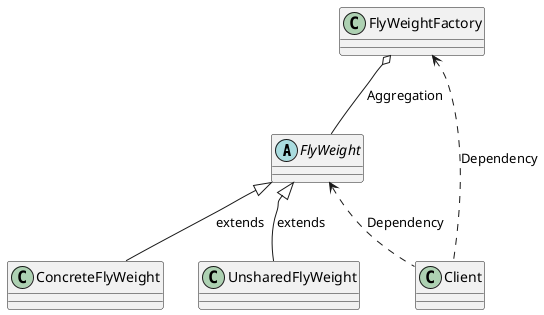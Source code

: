 #享元设计模式
#运用共享技术，有效地支持细粒度对象
@startuml

abstract class FlyWeight
class ConcreteFlyWeight
class UnsharedFlyWeight
class FlyWeightFactory
class Client

FlyWeightFactory o-- FlyWeight : Aggregation
FlyWeight <|-- ConcreteFlyWeight : extends
FlyWeight <|-- UnsharedFlyWeight : extends
FlyWeightFactory <.. Client : Dependency
FlyWeight <.. Client : Dependency

@enduml